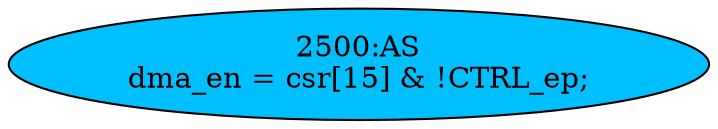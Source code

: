 strict digraph "" {
	node [label="\N"];
	"2500:AS"	 [ast="<pyverilog.vparser.ast.Assign object at 0x7f13b559b750>",
		def_var="['dma_en']",
		fillcolor=deepskyblue,
		label="2500:AS
dma_en = csr[15] & !CTRL_ep;",
		statements="[]",
		style=filled,
		typ=Assign,
		use_var="['csr', 'CTRL_ep']"];
}

